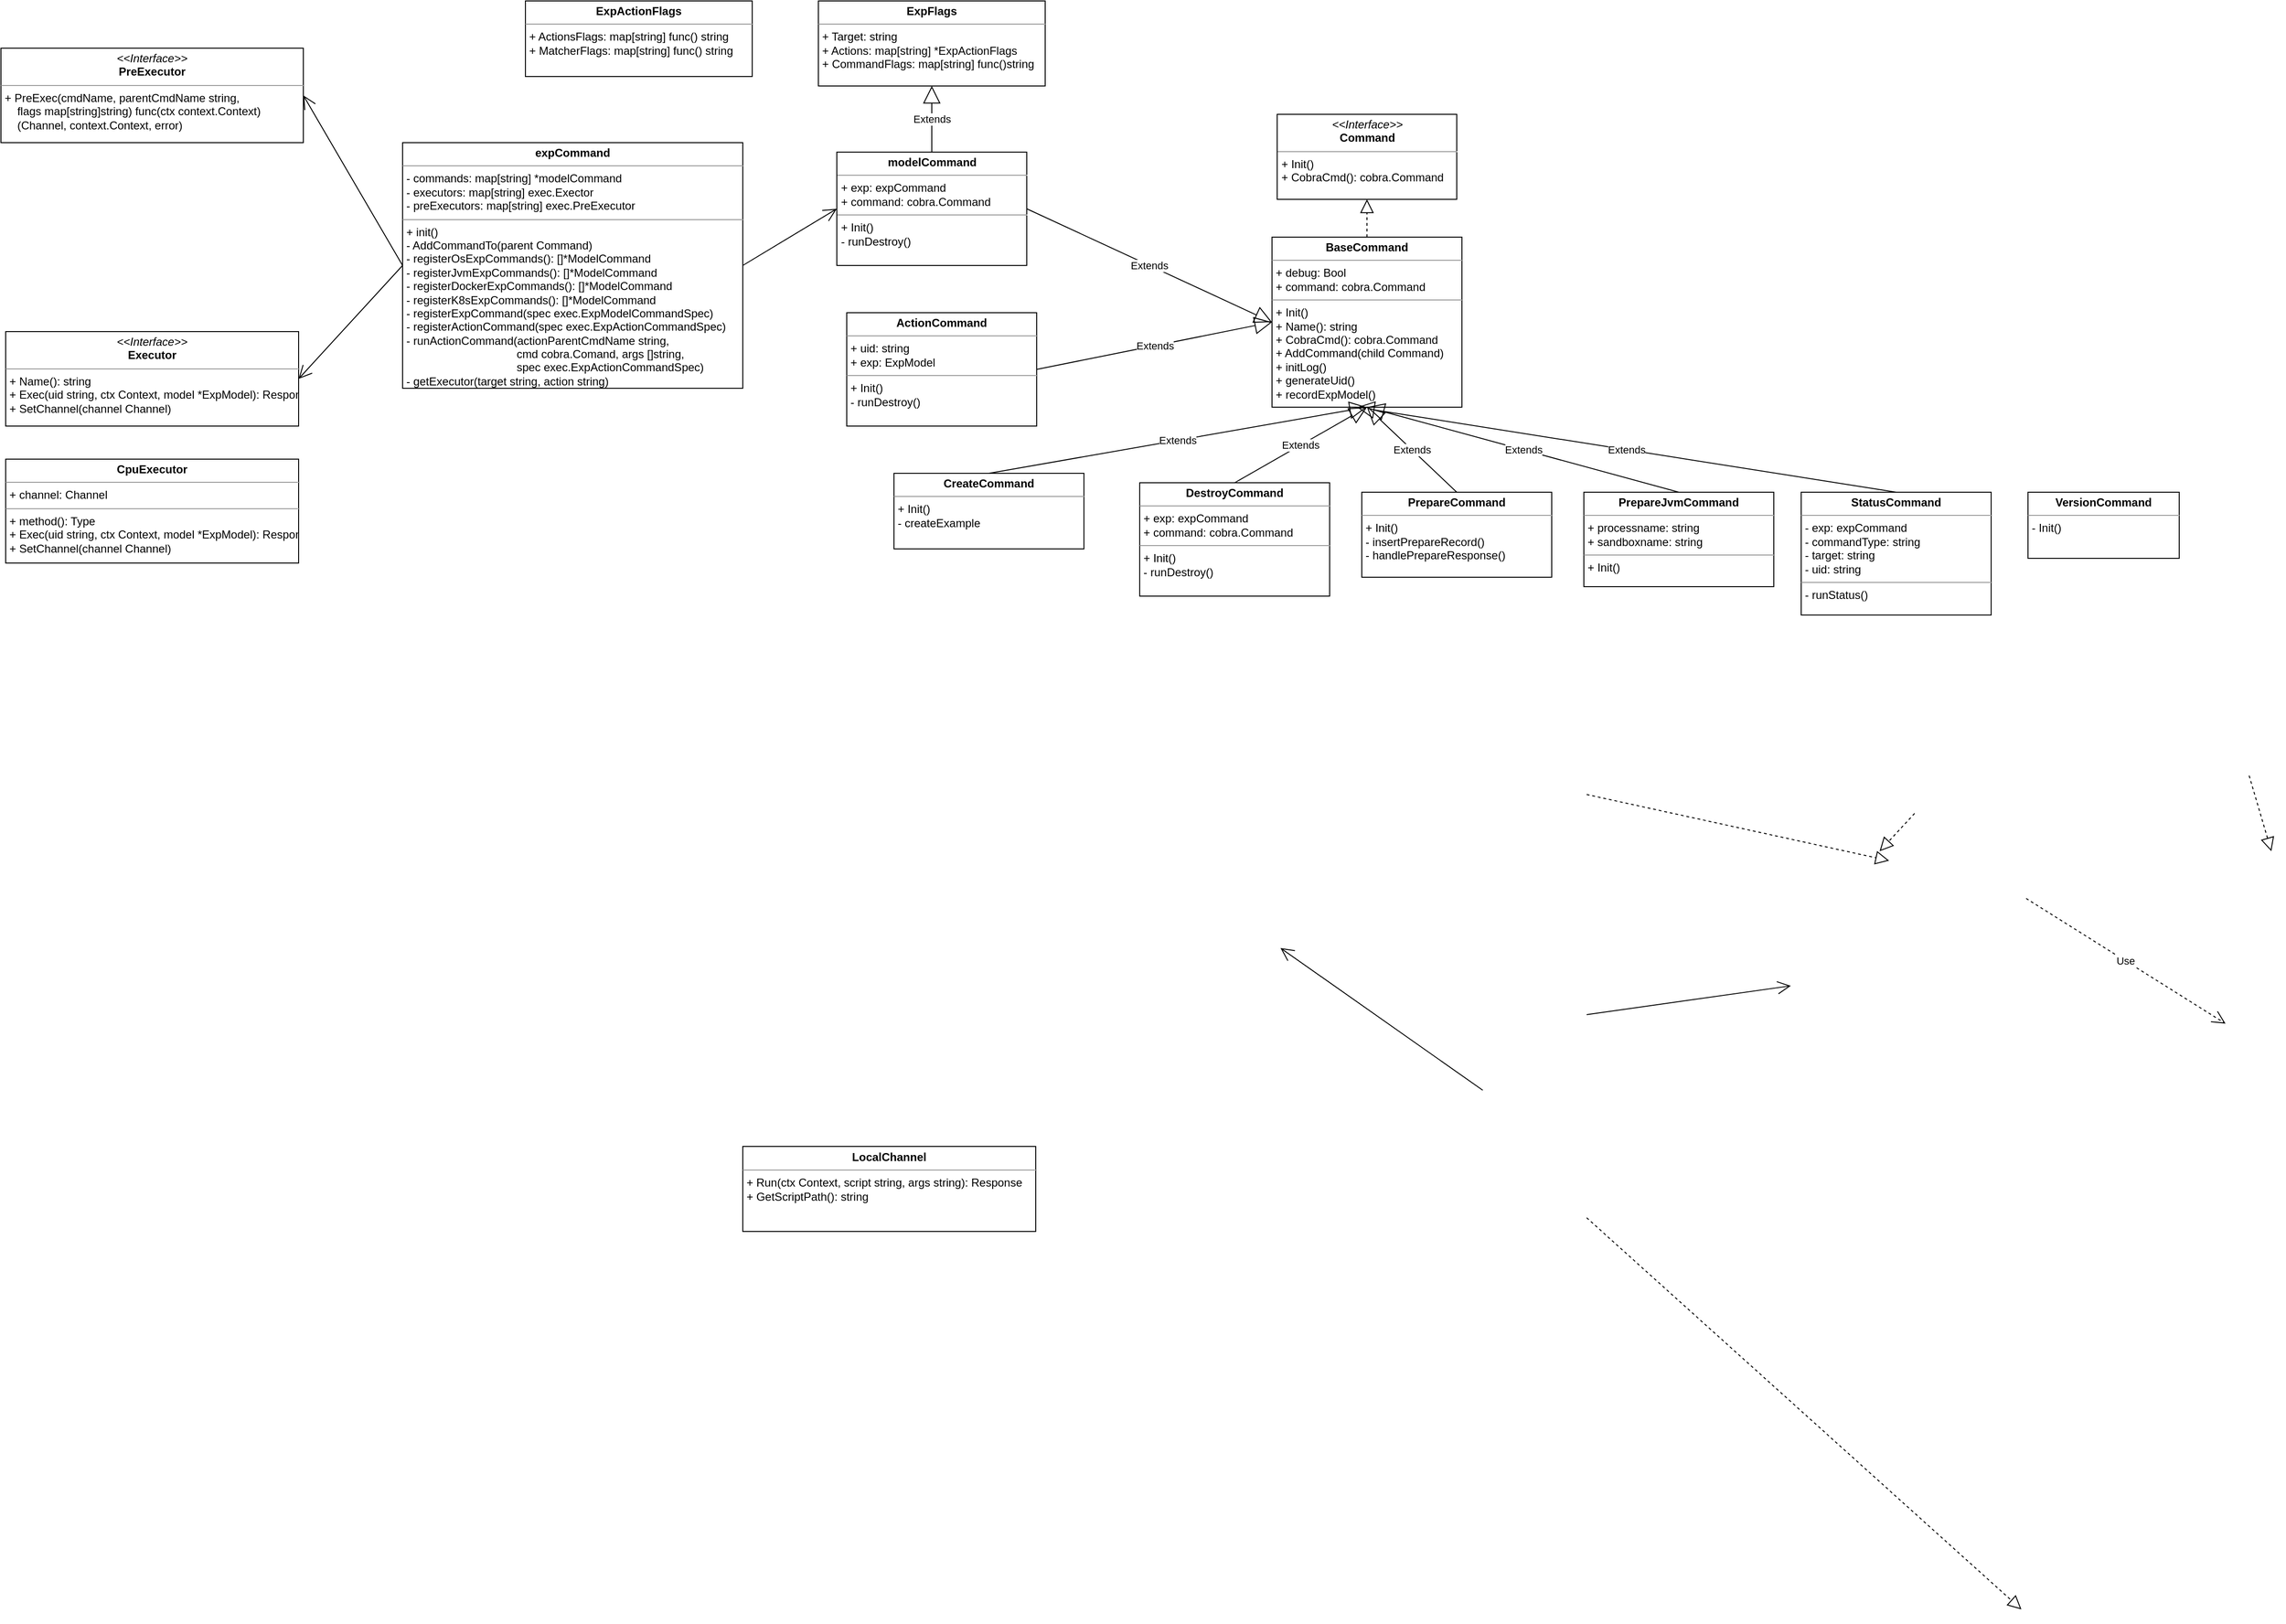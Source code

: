 <mxfile version="10.7.7" type="github"><diagram name="Page-1" id="c4acf3e9-155e-7222-9cf6-157b1a14988f"><mxGraphModel dx="2618" dy="616" grid="1" gridSize="10" guides="1" tooltips="1" connect="1" arrows="1" fold="1" page="1" pageScale="1" pageWidth="850" pageHeight="1100" background="#ffffff" math="0" shadow="0"><root><mxCell id="0"/><mxCell id="1" parent="0"/><mxCell id="Qn6g_-tQm5cKkw17LUSj-24" value="" style="endArrow=block;dashed=1;endFill=0;endSize=12;html=1;exitX=0.5;exitY=0;exitDx=0;exitDy=0;entryX=0.5;entryY=1;entryDx=0;entryDy=0;" parent="1" target="Qn6g_-tQm5cKkw17LUSj-2" edge="1"><mxGeometry width="160" relative="1" as="geometry"><mxPoint x="163" y="1728" as="sourcePoint"/><mxPoint x="623" y="2142.5" as="targetPoint"/></mxGeometry></mxCell><mxCell id="Qn6g_-tQm5cKkw17LUSj-31" value="&lt;p style=&quot;margin: 0px ; margin-top: 4px ; text-align: center&quot;&gt;&lt;i&gt;&amp;lt;&amp;lt;Interface&amp;gt;&amp;gt;&lt;/i&gt;&lt;br&gt;&lt;b&gt;Command&lt;/b&gt;&lt;/p&gt;&lt;hr size=&quot;1&quot;&gt;&lt;p style=&quot;margin: 0px ; margin-left: 4px&quot;&gt;+ Init()&lt;br&gt;+ CobraCmd(): cobra.Command&lt;/p&gt;" style="verticalAlign=top;align=left;overflow=fill;fontSize=12;fontFamily=Helvetica;html=1;" parent="1" vertex="1"><mxGeometry x="-164.5" y="560" width="190" height="90" as="geometry"/></mxCell><mxCell id="Qn6g_-tQm5cKkw17LUSj-32" value="&lt;p style=&quot;margin: 0px ; margin-top: 4px ; text-align: center&quot;&gt;&lt;b&gt;BaseCommand&lt;/b&gt;&lt;/p&gt;&lt;hr size=&quot;1&quot;&gt;&lt;p style=&quot;margin: 0px ; margin-left: 4px&quot;&gt;+ debug: Bool&lt;/p&gt;&lt;p style=&quot;margin: 0px ; margin-left: 4px&quot;&gt;+ command: cobra.Command&lt;/p&gt;&lt;hr size=&quot;1&quot;&gt;&lt;p style=&quot;margin: 0px ; margin-left: 4px&quot;&gt;+ Init()&lt;/p&gt;&lt;p style=&quot;margin: 0px ; margin-left: 4px&quot;&gt;+ Name(): string&lt;/p&gt;&lt;p style=&quot;margin: 0px ; margin-left: 4px&quot;&gt;+ CobraCmd(): cobra.Command&lt;/p&gt;&lt;p style=&quot;margin: 0px ; margin-left: 4px&quot;&gt;+ AddCommand(child Command)&lt;/p&gt;&lt;p style=&quot;margin: 0px ; margin-left: 4px&quot;&gt;+ initLog()&lt;/p&gt;&lt;p style=&quot;margin: 0px ; margin-left: 4px&quot;&gt;+&amp;nbsp;&lt;span&gt;generateUid()&lt;/span&gt;&lt;/p&gt;&lt;p style=&quot;margin: 0px ; margin-left: 4px&quot;&gt;&lt;span&gt;+ recordExpModel()&lt;/span&gt;&lt;/p&gt;" style="verticalAlign=top;align=left;overflow=fill;fontSize=12;fontFamily=Helvetica;html=1;" parent="1" vertex="1"><mxGeometry x="-170" y="690" width="201" height="180" as="geometry"/></mxCell><mxCell id="Qn6g_-tQm5cKkw17LUSj-33" value="" style="endArrow=block;dashed=1;endFill=0;endSize=12;html=1;exitX=0.5;exitY=0;exitDx=0;exitDy=0;entryX=0.5;entryY=1;entryDx=0;entryDy=0;" parent="1" source="Qn6g_-tQm5cKkw17LUSj-32" target="Qn6g_-tQm5cKkw17LUSj-31" edge="1"><mxGeometry width="160" relative="1" as="geometry"><mxPoint x="-54.5" y="900" as="sourcePoint"/><mxPoint x="105.5" y="900" as="targetPoint"/></mxGeometry></mxCell><mxCell id="Qn6g_-tQm5cKkw17LUSj-34" value="&lt;p style=&quot;margin: 0px ; margin-top: 4px ; text-align: center&quot;&gt;&lt;b&gt;CreateCommand&lt;/b&gt;&lt;/p&gt;&lt;hr size=&quot;1&quot;&gt;&lt;p style=&quot;margin: 0px ; margin-left: 4px&quot;&gt;+ Init()&lt;/p&gt;&lt;p style=&quot;margin: 0px ; margin-left: 4px&quot;&gt;- createExample&lt;/p&gt;" style="verticalAlign=top;align=left;overflow=fill;fontSize=12;fontFamily=Helvetica;html=1;" parent="1" vertex="1"><mxGeometry x="-570" y="940" width="201" height="80" as="geometry"/></mxCell><mxCell id="Qn6g_-tQm5cKkw17LUSj-35" value="Extends" style="endArrow=block;endSize=16;endFill=0;html=1;exitX=0.5;exitY=0;exitDx=0;exitDy=0;entryX=0.5;entryY=1;entryDx=0;entryDy=0;" parent="1" source="Qn6g_-tQm5cKkw17LUSj-34" target="Qn6g_-tQm5cKkw17LUSj-32" edge="1"><mxGeometry width="160" relative="1" as="geometry"><mxPoint x="-230" y="970" as="sourcePoint"/><mxPoint x="-70" y="970" as="targetPoint"/></mxGeometry></mxCell><mxCell id="Qn6g_-tQm5cKkw17LUSj-36" value="&lt;p style=&quot;margin: 0px ; margin-top: 4px ; text-align: center&quot;&gt;&lt;b&gt;DestroyCommand&lt;/b&gt;&lt;/p&gt;&lt;hr size=&quot;1&quot;&gt;&lt;p style=&quot;margin: 0px ; margin-left: 4px&quot;&gt;+ exp: expCommand&lt;/p&gt;&lt;p style=&quot;margin: 0px ; margin-left: 4px&quot;&gt;+ command: cobra.Command&lt;/p&gt;&lt;hr size=&quot;1&quot;&gt;&lt;p style=&quot;margin: 0px ; margin-left: 4px&quot;&gt;+ Init()&lt;/p&gt;&lt;p style=&quot;margin: 0px ; margin-left: 4px&quot;&gt;-&amp;nbsp;&lt;span&gt;runDestroy()&lt;/span&gt;&lt;/p&gt;" style="verticalAlign=top;align=left;overflow=fill;fontSize=12;fontFamily=Helvetica;html=1;" parent="1" vertex="1"><mxGeometry x="-310" y="950" width="201" height="120" as="geometry"/></mxCell><mxCell id="Qn6g_-tQm5cKkw17LUSj-37" value="Extends" style="endArrow=block;endSize=16;endFill=0;html=1;exitX=0.5;exitY=0;exitDx=0;exitDy=0;entryX=0.5;entryY=1;entryDx=0;entryDy=0;" parent="1" source="Qn6g_-tQm5cKkw17LUSj-36" target="Qn6g_-tQm5cKkw17LUSj-32" edge="1"><mxGeometry width="160" relative="1" as="geometry"><mxPoint x="115" y="1000" as="sourcePoint"/><mxPoint x="425" y="930" as="targetPoint"/></mxGeometry></mxCell><mxCell id="Qn6g_-tQm5cKkw17LUSj-39" value="&lt;p style=&quot;margin: 0px ; margin-top: 4px ; text-align: center&quot;&gt;&lt;b&gt;PrepareCommand&lt;/b&gt;&lt;/p&gt;&lt;hr size=&quot;1&quot;&gt;&lt;p style=&quot;margin: 0px ; margin-left: 4px&quot;&gt;+ Init()&lt;/p&gt;&lt;p style=&quot;margin: 0px ; margin-left: 4px&quot;&gt;-&amp;nbsp;&lt;span&gt;insertPrepareRecord()&lt;/span&gt;&lt;/p&gt;&lt;p style=&quot;margin: 0px ; margin-left: 4px&quot;&gt;- handlePrepareResponse()&lt;/p&gt;" style="verticalAlign=top;align=left;overflow=fill;fontSize=12;fontFamily=Helvetica;html=1;" parent="1" vertex="1"><mxGeometry x="-75" y="960" width="201" height="90" as="geometry"/></mxCell><mxCell id="Qn6g_-tQm5cKkw17LUSj-40" value="Extends" style="endArrow=block;endSize=16;endFill=0;html=1;exitX=0.5;exitY=0;exitDx=0;exitDy=0;entryX=0.5;entryY=1;entryDx=0;entryDy=0;" parent="1" source="Qn6g_-tQm5cKkw17LUSj-39" target="Qn6g_-tQm5cKkw17LUSj-32" edge="1"><mxGeometry width="160" relative="1" as="geometry"><mxPoint x="-199" y="960" as="sourcePoint"/><mxPoint x="-59" y="880" as="targetPoint"/></mxGeometry></mxCell><mxCell id="Qn6g_-tQm5cKkw17LUSj-42" value="&lt;p style=&quot;margin: 0px ; margin-top: 4px ; text-align: center&quot;&gt;&lt;b&gt;PrepareJvmCommand&lt;/b&gt;&lt;/p&gt;&lt;hr size=&quot;1&quot;&gt;&lt;p style=&quot;margin: 0px ; margin-left: 4px&quot;&gt;+ processname: string&lt;/p&gt;&lt;p style=&quot;margin: 0px ; margin-left: 4px&quot;&gt;+ sandboxname: string&lt;/p&gt;&lt;hr size=&quot;1&quot;&gt;&lt;p style=&quot;margin: 0px ; margin-left: 4px&quot;&gt;+ Init()&lt;/p&gt;" style="verticalAlign=top;align=left;overflow=fill;fontSize=12;fontFamily=Helvetica;html=1;" parent="1" vertex="1"><mxGeometry x="160" y="960" width="201" height="100" as="geometry"/></mxCell><mxCell id="Qn6g_-tQm5cKkw17LUSj-43" value="&lt;p style=&quot;margin: 0px ; margin-top: 4px ; text-align: center&quot;&gt;&lt;b&gt;StatusCommand&lt;/b&gt;&lt;/p&gt;&lt;hr size=&quot;1&quot;&gt;&lt;p style=&quot;margin: 0px ; margin-left: 4px&quot;&gt;- exp: expCommand&lt;/p&gt;&lt;p style=&quot;margin: 0px ; margin-left: 4px&quot;&gt;- commandType: string&lt;/p&gt;&lt;p style=&quot;margin: 0px ; margin-left: 4px&quot;&gt;- target: string&lt;/p&gt;&lt;p style=&quot;margin: 0px ; margin-left: 4px&quot;&gt;- uid: string&lt;/p&gt;&lt;hr size=&quot;1&quot;&gt;&lt;p style=&quot;margin: 0px ; margin-left: 4px&quot;&gt;- runStatus()&lt;/p&gt;" style="verticalAlign=top;align=left;overflow=fill;fontSize=12;fontFamily=Helvetica;html=1;" parent="1" vertex="1"><mxGeometry x="390" y="960" width="201" height="130" as="geometry"/></mxCell><mxCell id="Qn6g_-tQm5cKkw17LUSj-44" value="Extends" style="endArrow=block;endSize=16;endFill=0;html=1;exitX=0.5;exitY=0;exitDx=0;exitDy=0;entryX=0.5;entryY=1;entryDx=0;entryDy=0;" parent="1" source="Qn6g_-tQm5cKkw17LUSj-42" target="Qn6g_-tQm5cKkw17LUSj-32" edge="1"><mxGeometry width="160" relative="1" as="geometry"><mxPoint x="197.5" y="940" as="sourcePoint"/><mxPoint x="102.5" y="850" as="targetPoint"/></mxGeometry></mxCell><mxCell id="Qn6g_-tQm5cKkw17LUSj-45" value="Extends" style="endArrow=block;endSize=16;endFill=0;html=1;exitX=0.5;exitY=0;exitDx=0;exitDy=0;" parent="1" source="Qn6g_-tQm5cKkw17LUSj-43" edge="1"><mxGeometry width="160" relative="1" as="geometry"><mxPoint x="540" y="940" as="sourcePoint"/><mxPoint x="-80" y="870" as="targetPoint"/></mxGeometry></mxCell><mxCell id="Qn6g_-tQm5cKkw17LUSj-46" value="&lt;p style=&quot;margin: 0px ; margin-top: 4px ; text-align: center&quot;&gt;&lt;b&gt;VersionCommand&lt;/b&gt;&lt;/p&gt;&lt;hr size=&quot;1&quot;&gt;&lt;p style=&quot;margin: 0px ; margin-left: 4px&quot;&gt;- Init()&lt;/p&gt;" style="verticalAlign=top;align=left;overflow=fill;fontSize=12;fontFamily=Helvetica;html=1;" parent="1" vertex="1"><mxGeometry x="630" y="960" width="160" height="70" as="geometry"/></mxCell><mxCell id="Qn6g_-tQm5cKkw17LUSj-47" value="&lt;p style=&quot;margin: 0px ; margin-top: 4px ; text-align: center&quot;&gt;&lt;b&gt;modelCommand&lt;/b&gt;&lt;/p&gt;&lt;hr size=&quot;1&quot;&gt;&lt;p style=&quot;margin: 0px ; margin-left: 4px&quot;&gt;+ exp: expCommand&lt;/p&gt;&lt;p style=&quot;margin: 0px ; margin-left: 4px&quot;&gt;+ command: cobra.Command&lt;/p&gt;&lt;hr size=&quot;1&quot;&gt;&lt;p style=&quot;margin: 0px ; margin-left: 4px&quot;&gt;+ Init()&lt;/p&gt;&lt;p style=&quot;margin: 0px ; margin-left: 4px&quot;&gt;-&amp;nbsp;&lt;span&gt;runDestroy()&lt;/span&gt;&lt;/p&gt;" style="verticalAlign=top;align=left;overflow=fill;fontSize=12;fontFamily=Helvetica;html=1;" parent="1" vertex="1"><mxGeometry x="-630.5" y="600" width="201" height="120" as="geometry"/></mxCell><mxCell id="Qn6g_-tQm5cKkw17LUSj-48" value="&lt;p style=&quot;margin: 0px ; margin-top: 4px ; text-align: center&quot;&gt;&lt;b&gt;ExpFlags&lt;/b&gt;&lt;/p&gt;&lt;hr size=&quot;1&quot;&gt;&lt;p style=&quot;margin: 0px ; margin-left: 4px&quot;&gt;+ Target: string&lt;/p&gt;&lt;p style=&quot;margin: 0px ; margin-left: 4px&quot;&gt;+ Actions: map[string] *ExpActionFlags&lt;/p&gt;&lt;p style=&quot;margin: 0px ; margin-left: 4px&quot;&gt;+ CommandFlags: map[string] func()string&lt;/p&gt;" style="verticalAlign=top;align=left;overflow=fill;fontSize=12;fontFamily=Helvetica;html=1;" parent="1" vertex="1"><mxGeometry x="-650" y="440" width="240" height="90" as="geometry"/></mxCell><mxCell id="Qn6g_-tQm5cKkw17LUSj-49" value="Extends" style="endArrow=block;endSize=16;endFill=0;html=1;exitX=0.5;exitY=0;exitDx=0;exitDy=0;entryX=0.5;entryY=1;entryDx=0;entryDy=0;" parent="1" source="Qn6g_-tQm5cKkw17LUSj-47" target="Qn6g_-tQm5cKkw17LUSj-48" edge="1"><mxGeometry width="160" relative="1" as="geometry"><mxPoint x="-680" y="830" as="sourcePoint"/><mxPoint x="-520" y="830" as="targetPoint"/></mxGeometry></mxCell><mxCell id="Qn6g_-tQm5cKkw17LUSj-50" value="Extends" style="endArrow=block;endSize=16;endFill=0;html=1;exitX=1;exitY=0.5;exitDx=0;exitDy=0;entryX=0;entryY=0.5;entryDx=0;entryDy=0;" parent="1" source="Qn6g_-tQm5cKkw17LUSj-47" target="Qn6g_-tQm5cKkw17LUSj-32" edge="1"><mxGeometry width="160" relative="1" as="geometry"><mxPoint x="-400" y="760" as="sourcePoint"/><mxPoint x="-240" y="760" as="targetPoint"/></mxGeometry></mxCell><mxCell id="Qn6g_-tQm5cKkw17LUSj-51" value="&lt;p style=&quot;margin: 0px ; margin-top: 4px ; text-align: center&quot;&gt;&lt;b&gt;expCommand&lt;/b&gt;&lt;/p&gt;&lt;hr size=&quot;1&quot;&gt;&lt;p style=&quot;margin: 0px ; margin-left: 4px&quot;&gt;- commands: map[string] *modelCommand&lt;/p&gt;&lt;p style=&quot;margin: 0px ; margin-left: 4px&quot;&gt;- executors: map[string] exec.Exector&lt;/p&gt;&lt;p style=&quot;margin: 0px ; margin-left: 4px&quot;&gt;- preExecutors: map[string] exec.PreExecutor&lt;/p&gt;&lt;hr size=&quot;1&quot;&gt;&lt;p style=&quot;margin: 0px ; margin-left: 4px&quot;&gt;+ init()&lt;/p&gt;&lt;p style=&quot;margin: 0px ; margin-left: 4px&quot;&gt;- AddCommandTo(parent Command)&lt;/p&gt;&lt;p style=&quot;margin: 0px ; margin-left: 4px&quot;&gt;- registerOsExpCommands(): []*ModelCommand&lt;/p&gt;&lt;p style=&quot;margin: 0px ; margin-left: 4px&quot;&gt;- registerJvmExpCommands(): []*ModelCommand&lt;/p&gt;&lt;p style=&quot;margin: 0px ; margin-left: 4px&quot;&gt;- registerDockerExpCommands(): []*ModelCommand&lt;/p&gt;&lt;p style=&quot;margin: 0px ; margin-left: 4px&quot;&gt;- registerK8sExpCommands(): []*ModelCommand&lt;/p&gt;&lt;p style=&quot;margin: 0px ; margin-left: 4px&quot;&gt;- registerExpCommand(spec exec.ExpModelCommandSpec)&lt;/p&gt;&lt;p style=&quot;margin: 0px ; margin-left: 4px&quot;&gt;- registerActionCommand(spec exec.ExpActionCommandSpec)&lt;/p&gt;&lt;p style=&quot;margin: 0px ; margin-left: 4px&quot;&gt;- runActionCommand(actionParentCmdName string,&amp;nbsp;&lt;/p&gt;&lt;p style=&quot;margin: 0px ; margin-left: 4px&quot;&gt;&lt;span&gt;&amp;nbsp; &amp;nbsp; &amp;nbsp; &amp;nbsp; &amp;nbsp; &amp;nbsp; &amp;nbsp; &amp;nbsp; &amp;nbsp; &amp;nbsp; &amp;nbsp; &amp;nbsp; &amp;nbsp; &amp;nbsp; &amp;nbsp; &amp;nbsp; &amp;nbsp; &amp;nbsp;cmd cobra.Comand, args []string,&amp;nbsp;&lt;/span&gt;&lt;/p&gt;&lt;p style=&quot;margin: 0px ; margin-left: 4px&quot;&gt;&lt;span&gt;&amp;nbsp; &amp;nbsp; &amp;nbsp; &amp;nbsp; &amp;nbsp; &amp;nbsp; &amp;nbsp; &amp;nbsp; &amp;nbsp; &amp;nbsp; &amp;nbsp; &amp;nbsp; &amp;nbsp; &amp;nbsp; &amp;nbsp; &amp;nbsp; &amp;nbsp; &amp;nbsp;spec exec.ExpActionCommandSpec)&lt;/span&gt;&lt;/p&gt;&lt;p style=&quot;margin: 0px ; margin-left: 4px&quot;&gt;&lt;span&gt;- getExecutor(target string, action string)&lt;/span&gt;&lt;/p&gt;" style="verticalAlign=top;align=left;overflow=fill;fontSize=12;fontFamily=Helvetica;html=1;" parent="1" vertex="1"><mxGeometry x="-1090" y="590" width="360" height="260" as="geometry"/></mxCell><mxCell id="Qn6g_-tQm5cKkw17LUSj-52" value="&lt;p style=&quot;margin: 0px ; margin-top: 4px ; text-align: center&quot;&gt;&lt;b&gt;ActionCommand&lt;/b&gt;&lt;/p&gt;&lt;hr size=&quot;1&quot;&gt;&lt;p style=&quot;margin: 0px ; margin-left: 4px&quot;&gt;+ uid: string&lt;/p&gt;&lt;p style=&quot;margin: 0px ; margin-left: 4px&quot;&gt;+ exp: ExpModel&lt;/p&gt;&lt;hr size=&quot;1&quot;&gt;&lt;p style=&quot;margin: 0px ; margin-left: 4px&quot;&gt;+ Init()&lt;/p&gt;&lt;p style=&quot;margin: 0px ; margin-left: 4px&quot;&gt;-&amp;nbsp;&lt;span&gt;runDestroy()&lt;/span&gt;&lt;/p&gt;" style="verticalAlign=top;align=left;overflow=fill;fontSize=12;fontFamily=Helvetica;html=1;" parent="1" vertex="1"><mxGeometry x="-620" y="770" width="201" height="120" as="geometry"/></mxCell><mxCell id="Qn6g_-tQm5cKkw17LUSj-53" value="Extends" style="endArrow=block;endSize=16;endFill=0;html=1;exitX=1;exitY=0.5;exitDx=0;exitDy=0;entryX=0;entryY=0.5;entryDx=0;entryDy=0;" parent="1" source="Qn6g_-tQm5cKkw17LUSj-52" target="Qn6g_-tQm5cKkw17LUSj-32" edge="1"><mxGeometry width="160" relative="1" as="geometry"><mxPoint x="-419" y="670" as="sourcePoint"/><mxPoint x="-160" y="790" as="targetPoint"/></mxGeometry></mxCell><mxCell id="Qn6g_-tQm5cKkw17LUSj-54" value="&lt;p style=&quot;margin: 0px ; margin-top: 4px ; text-align: center&quot;&gt;&lt;b&gt;ExpActionFlags&lt;/b&gt;&lt;/p&gt;&lt;hr size=&quot;1&quot;&gt;&lt;p style=&quot;margin: 0px ; margin-left: 4px&quot;&gt;+ ActionsFlags: map[string] func() string&lt;/p&gt;&lt;p style=&quot;margin: 0px ; margin-left: 4px&quot;&gt;+ MatcherFlags: map[string] func() string&lt;/p&gt;" style="verticalAlign=top;align=left;overflow=fill;fontSize=12;fontFamily=Helvetica;html=1;" parent="1" vertex="1"><mxGeometry x="-960" y="440" width="240" height="80" as="geometry"/></mxCell><mxCell id="NHT8_feDH6_UDhpO50g8-1" value="" style="endArrow=open;endFill=1;endSize=12;html=1;entryX=0;entryY=0.5;entryDx=0;entryDy=0;exitX=1;exitY=0.5;exitDx=0;exitDy=0;" edge="1" parent="1" source="Qn6g_-tQm5cKkw17LUSj-51" target="Qn6g_-tQm5cKkw17LUSj-47"><mxGeometry width="160" relative="1" as="geometry"><mxPoint x="-750" y="735" as="sourcePoint"/><mxPoint x="-600" y="735" as="targetPoint"/></mxGeometry></mxCell><mxCell id="NHT8_feDH6_UDhpO50g8-2" value="&lt;p style=&quot;margin: 0px ; margin-top: 4px ; text-align: center&quot;&gt;&lt;i&gt;&amp;lt;&amp;lt;Interface&amp;gt;&amp;gt;&lt;/i&gt;&lt;br&gt;&lt;b&gt;Executor&lt;/b&gt;&lt;/p&gt;&lt;hr size=&quot;1&quot;&gt;&lt;p style=&quot;margin: 0px ; margin-left: 4px&quot;&gt;+ Name(): string&lt;/p&gt;&lt;p style=&quot;margin: 0px ; margin-left: 4px&quot;&gt;+&lt;span&gt;&amp;nbsp;Exec(uid string, ctx Context, model *ExpModel): Response&lt;/span&gt;&lt;/p&gt;&lt;p style=&quot;margin: 0px ; margin-left: 4px&quot;&gt;+ SetChannel(channel Channel)&lt;br&gt;&lt;/p&gt;" style="verticalAlign=top;align=left;overflow=fill;fontSize=12;fontFamily=Helvetica;html=1;" vertex="1" parent="1"><mxGeometry x="-1510" y="790" width="310" height="100" as="geometry"/></mxCell><mxCell id="NHT8_feDH6_UDhpO50g8-3" value="&lt;p style=&quot;margin: 0px ; margin-top: 4px ; text-align: center&quot;&gt;&lt;b&gt;CpuExecutor&lt;/b&gt;&lt;/p&gt;&lt;hr size=&quot;1&quot;&gt;&lt;p style=&quot;margin: 0px ; margin-left: 4px&quot;&gt;+ channel: Channel&lt;/p&gt;&lt;hr size=&quot;1&quot;&gt;&lt;p style=&quot;margin: 0px ; margin-left: 4px&quot;&gt;+ method(): Type&lt;/p&gt;&lt;p style=&quot;margin: 0px ; margin-left: 4px&quot;&gt;+ Exec(uid string, ctx Context, model *ExpModel): Response&lt;/p&gt;&lt;p style=&quot;margin: 0px ; margin-left: 4px&quot;&gt;+ SetChannel(channel Channel)&amp;nbsp;&lt;/p&gt;" style="verticalAlign=top;align=left;overflow=fill;fontSize=12;fontFamily=Helvetica;html=1;" vertex="1" parent="1"><mxGeometry x="-1510" y="925" width="310" height="110" as="geometry"/></mxCell><mxCell id="NHT8_feDH6_UDhpO50g8-4" value="&lt;p style=&quot;margin: 0px ; margin-top: 4px ; text-align: center&quot;&gt;&lt;i&gt;&amp;lt;&amp;lt;Interface&amp;gt;&amp;gt;&lt;/i&gt;&lt;br&gt;&lt;b&gt;PreExecutor&lt;/b&gt;&lt;/p&gt;&lt;hr size=&quot;1&quot;&gt;&lt;p style=&quot;margin: 0px ; margin-left: 4px&quot;&gt;+&amp;nbsp;&lt;span&gt;PreExec&lt;/span&gt;&lt;span&gt;(&lt;/span&gt;&lt;span&gt;cmdName&lt;/span&gt;&lt;span&gt;, &lt;/span&gt;&lt;span&gt;parentCmdName &lt;/span&gt;&lt;span&gt;string&lt;/span&gt;&lt;span&gt;,&amp;nbsp;&lt;/span&gt;&lt;/p&gt;&lt;p style=&quot;margin: 0px ; margin-left: 4px&quot;&gt;&lt;span&gt;&amp;nbsp; &amp;nbsp; flags &lt;/span&gt;&lt;span&gt;map&lt;/span&gt;&lt;span&gt;[&lt;/span&gt;&lt;span&gt;string&lt;/span&gt;&lt;span&gt;]&lt;/span&gt;&lt;span&gt;string&lt;/span&gt;&lt;span&gt;)&amp;nbsp;&lt;/span&gt;&lt;span&gt;func&lt;/span&gt;&lt;span&gt;(&lt;/span&gt;&lt;span&gt;ctx &lt;/span&gt;&lt;span&gt;context&lt;/span&gt;&lt;span&gt;.&lt;/span&gt;&lt;span&gt;Context&lt;/span&gt;&lt;span&gt;)&amp;nbsp;&lt;/span&gt;&lt;/p&gt;&lt;p style=&quot;margin: 0px ; margin-left: 4px&quot;&gt;&lt;span&gt;&amp;nbsp; &amp;nbsp; (&lt;/span&gt;&lt;span&gt;Channel&lt;/span&gt;&lt;span&gt;, &lt;/span&gt;&lt;span&gt;context&lt;/span&gt;&lt;span&gt;.&lt;/span&gt;&lt;span&gt;Context&lt;/span&gt;&lt;span&gt;, &lt;/span&gt;&lt;span&gt;error&lt;/span&gt;&lt;span&gt;)&lt;/span&gt;&lt;/p&gt;" style="verticalAlign=top;align=left;overflow=fill;fontSize=12;fontFamily=Helvetica;html=1;" vertex="1" parent="1"><mxGeometry x="-1515" y="490" width="320" height="100" as="geometry"/></mxCell><mxCell id="NHT8_feDH6_UDhpO50g8-5" value="" style="endArrow=open;endFill=1;endSize=12;html=1;exitX=0;exitY=0.5;exitDx=0;exitDy=0;entryX=1;entryY=0.5;entryDx=0;entryDy=0;" edge="1" parent="1" source="Qn6g_-tQm5cKkw17LUSj-51" target="NHT8_feDH6_UDhpO50g8-2"><mxGeometry width="160" relative="1" as="geometry"><mxPoint x="-1080" y="900" as="sourcePoint"/><mxPoint x="-920" y="900" as="targetPoint"/></mxGeometry></mxCell><mxCell id="NHT8_feDH6_UDhpO50g8-6" value="" style="endArrow=open;endFill=1;endSize=12;html=1;entryX=1;entryY=0.5;entryDx=0;entryDy=0;exitX=0;exitY=0.5;exitDx=0;exitDy=0;" edge="1" parent="1" source="Qn6g_-tQm5cKkw17LUSj-51" target="NHT8_feDH6_UDhpO50g8-4"><mxGeometry width="160" relative="1" as="geometry"><mxPoint x="-1100" y="630" as="sourcePoint"/><mxPoint x="-760" y="550" as="targetPoint"/></mxGeometry></mxCell><mxCell id="NHT8_feDH6_UDhpO50g8-18" value="&lt;p style=&quot;margin: 0px ; margin-top: 4px ; text-align: center&quot;&gt;&lt;b&gt;LocalChannel&lt;/b&gt;&lt;/p&gt;&lt;hr size=&quot;1&quot;&gt;&lt;p style=&quot;margin: 0px ; margin-left: 4px&quot;&gt;+ Run(ctx Context, script string, args string): Response&lt;/p&gt;&lt;p style=&quot;margin: 0px ; margin-left: 4px&quot;&gt;+ GetScriptPath(): string&lt;/p&gt;" style="verticalAlign=top;align=left;overflow=fill;fontSize=12;fontFamily=Helvetica;html=1;" vertex="1" parent="1"><mxGeometry x="-730" y="1652.5" width="310" height="90" as="geometry"/></mxCell><mxCell id="NHT8_feDH6_UDhpO50g8-20" value="" style="endArrow=open;endFill=1;endSize=12;html=1;exitX=0.5;exitY=0;exitDx=0;exitDy=0;entryX=0.5;entryY=1;entryDx=0;entryDy=0;" edge="1" parent="1" target="Qn6g_-tQm5cKkw17LUSj-4"><mxGeometry width="160" relative="1" as="geometry"><mxPoint x="163" y="1513" as="sourcePoint"/><mxPoint x="379" y="1482.5" as="targetPoint"/></mxGeometry></mxCell><mxCell id="NHT8_feDH6_UDhpO50g8-23" value="" style="endArrow=open;endFill=1;endSize=12;html=1;exitX=0;exitY=0.5;exitDx=0;exitDy=0;entryX=1;entryY=0.5;entryDx=0;entryDy=0;" edge="1" parent="1" target="NHT8_feDH6_UDhpO50g8-22"><mxGeometry width="160" relative="1" as="geometry"><mxPoint x="53" y="1593" as="sourcePoint"/><mxPoint x="-161" y="1442.5" as="targetPoint"/></mxGeometry></mxCell><mxCell id="NHT8_feDH6_UDhpO50g8-25" value="Use" style="endArrow=open;endSize=12;dashed=1;html=1;exitX=1;exitY=0.5;exitDx=0;exitDy=0;entryX=0;entryY=0.5;entryDx=0;entryDy=0;" edge="1" parent="1" target="NHT8_feDH6_UDhpO50g8-19"><mxGeometry width="160" relative="1" as="geometry"><mxPoint x="628" y="1390" as="sourcePoint"/><mxPoint x="839" y="1522.5" as="targetPoint"/></mxGeometry></mxCell><mxCell id="NHT8_feDH6_UDhpO50g8-26" value="" style="endArrow=block;dashed=1;endFill=0;endSize=12;html=1;exitX=0.5;exitY=1;exitDx=0;exitDy=0;entryX=0.5;entryY=0;entryDx=0;entryDy=0;" edge="1" parent="1" source="NHT8_feDH6_UDhpO50g8-17"><mxGeometry width="160" relative="1" as="geometry"><mxPoint x="510" y="1300" as="sourcePoint"/><mxPoint x="473" y="1340" as="targetPoint"/></mxGeometry></mxCell><mxCell id="NHT8_feDH6_UDhpO50g8-28" value="" style="endArrow=block;dashed=1;endFill=0;endSize=12;html=1;exitX=0.5;exitY=1;exitDx=0;exitDy=0;entryX=0.5;entryY=0;entryDx=0;entryDy=0;" edge="1" parent="1" target="NHT8_feDH6_UDhpO50g8-19"><mxGeometry width="160" relative="1" as="geometry"><mxPoint x="864" y="1260" as="sourcePoint"/><mxPoint x="887.5" y="1340" as="targetPoint"/></mxGeometry></mxCell><mxCell id="NHT8_feDH6_UDhpO50g8-29" value="" style="endArrow=block;dashed=1;endFill=0;endSize=12;html=1;exitX=0.5;exitY=1;exitDx=0;exitDy=0;entryX=0.5;entryY=0;entryDx=0;entryDy=0;" edge="1" parent="1" target="Qn6g_-tQm5cKkw17LUSj-4"><mxGeometry width="160" relative="1" as="geometry"><mxPoint x="163" y="1280" as="sourcePoint"/><mxPoint x="483" y="1350" as="targetPoint"/></mxGeometry></mxCell></root></mxGraphModel></diagram></mxfile>